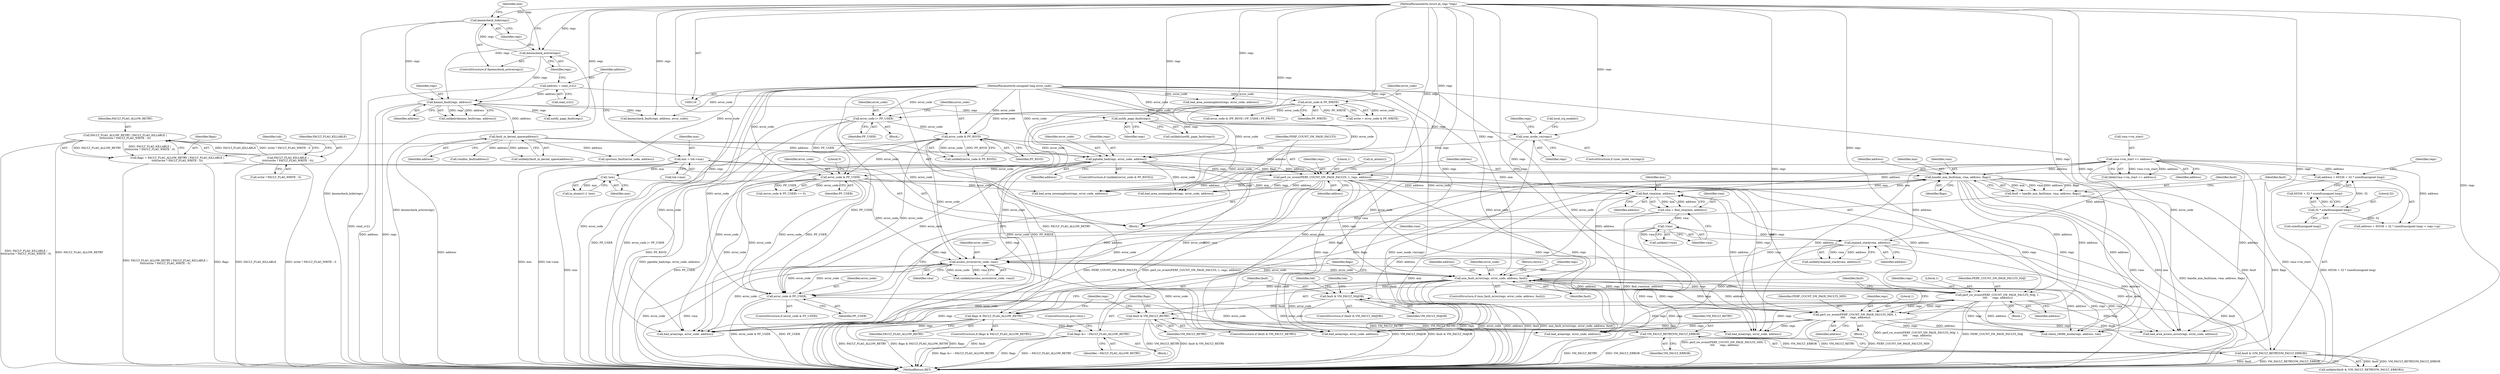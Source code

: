 digraph "0_linux_a8b0ca17b80e92faab46ee7179ba9e99ccb61233_52@API" {
"1000339" [label="(Call,address + 65536 + 32 * sizeof(unsigned long))"];
"1000311" [label="(Call,vma->vm_start <= address)"];
"1000296" [label="(Call,find_vma(mm, address))"];
"1000250" [label="(Call,!mm)"];
"1000145" [label="(Call,mm = tsk->mm)"];
"1000381" [label="(Call,handle_mm_fault(mm, vma, address, flags))"];
"1000370" [label="(Call,access_error(error_code, vma))"];
"1000395" [label="(Call,mm_fault_error(regs, error_code, address, fault))"];
"1000415" [label="(Call,perf_sw_event(PERF_COUNT_SW_PAGE_FAULTS_MAJ, 1,\n \t\t\t\t      regs, address))"];
"1000241" [label="(Call,perf_sw_event(PERF_COUNT_SW_PAGE_FAULTS, 1, regs, address))"];
"1000216" [label="(Call,user_mode_vm(regs))"];
"1000212" [label="(Call,notify_page_fault(regs))"];
"1000165" [label="(Call,kmmio_fault(regs, address))"];
"1000156" [label="(Call,kmemcheck_hide(regs))"];
"1000154" [label="(Call,kmemcheck_active(regs))"];
"1000117" [label="(MethodParameterIn,struct pt_regs *regs)"];
"1000150" [label="(Call,address = read_cr2())"];
"1000237" [label="(Call,pgtable_bad(regs, error_code, address))"];
"1000234" [label="(Call,error_code & PF_RSVD)"];
"1000220" [label="(Call,error_code |= PF_USER)"];
"1000128" [label="(Call,error_code & PF_WRITE)"];
"1000118" [label="(MethodParameterIn,unsigned long error_code)"];
"1000171" [label="(Call,fault_in_kernel_space(address))"];
"1000426" [label="(Call,perf_sw_event(PERF_COUNT_SW_PAGE_FAULTS_MIN, 1,\n \t\t\t\t      regs, address))"];
"1000388" [label="(Call,fault & (VM_FAULT_RETRY|VM_FAULT_ERROR))"];
"1000379" [label="(Call,fault = handle_mm_fault(mm, vma, address, flags))"];
"1000390" [label="(Call,VM_FAULT_RETRY|VM_FAULT_ERROR)"];
"1000432" [label="(Call,fault & VM_FAULT_RETRY)"];
"1000407" [label="(Call,fault & VM_FAULT_MAJOR)"];
"1000332" [label="(Call,error_code & PF_USER)"];
"1000270" [label="(Call,error_code & PF_USER)"];
"1000301" [label="(Call,!vma)"];
"1000294" [label="(Call,vma = find_vma(mm, address))"];
"1000358" [label="(Call,expand_stack(vma, address))"];
"1000436" [label="(Call,flags &= ~FAULT_FLAG_ALLOW_RETRY)"];
"1000402" [label="(Call,flags & FAULT_FLAG_ALLOW_RETRY)"];
"1000134" [label="(Call,FAULT_FLAG_ALLOW_RETRY | FAULT_FLAG_KILLABLE |\n\t\t\t\t\t(write ? FAULT_FLAG_WRITE : 0))"];
"1000136" [label="(Call,FAULT_FLAG_KILLABLE |\n\t\t\t\t\t(write ? FAULT_FLAG_WRITE : 0))"];
"1000132" [label="(Call,flags = FAULT_FLAG_ALLOW_RETRY | FAULT_FLAG_KILLABLE |\n\t\t\t\t\t(write ? FAULT_FLAG_WRITE : 0))"];
"1000343" [label="(Call,32 * sizeof(unsigned long))"];
"1000241" [label="(Call,perf_sw_event(PERF_COUNT_SW_PAGE_FAULTS, 1, regs, address))"];
"1000243" [label="(Literal,1)"];
"1000269" [label="(Call,(error_code & PF_USER) == 0)"];
"1000383" [label="(Identifier,vma)"];
"1000435" [label="(Block,)"];
"1000170" [label="(Call,unlikely(fault_in_kernel_space(address)))"];
"1000332" [label="(Call,error_code & PF_USER)"];
"1000222" [label="(Identifier,PF_USER)"];
"1000152" [label="(Call,read_cr2())"];
"1000118" [label="(MethodParameterIn,unsigned long error_code)"];
"1000432" [label="(Call,fault & VM_FAULT_RETRY)"];
"1000147" [label="(Call,tsk->mm)"];
"1000249" [label="(Call,in_atomic())"];
"1000133" [label="(Identifier,flags)"];
"1000348" [label="(Identifier,regs)"];
"1000404" [label="(Identifier,FAULT_FLAG_ALLOW_RETRY)"];
"1000344" [label="(Literal,32)"];
"1000433" [label="(Identifier,fault)"];
"1000331" [label="(ControlStructure,if (error_code & PF_USER))"];
"1000171" [label="(Call,fault_in_kernel_space(address))"];
"1000413" [label="(Identifier,tsk)"];
"1000212" [label="(Call,notify_page_fault(regs))"];
"1000129" [label="(Identifier,error_code)"];
"1000137" [label="(Identifier,FAULT_FLAG_KILLABLE)"];
"1000410" [label="(Block,)"];
"1000370" [label="(Call,access_error(error_code, vma))"];
"1000157" [label="(Identifier,regs)"];
"1000228" [label="(Identifier,regs)"];
"1000161" [label="(Identifier,mm)"];
"1000134" [label="(Call,FAULT_FLAG_ALLOW_RETRY | FAULT_FLAG_KILLABLE |\n\t\t\t\t\t(write ? FAULT_FLAG_WRITE : 0))"];
"1000132" [label="(Call,flags = FAULT_FLAG_ALLOW_RETRY | FAULT_FLAG_KILLABLE |\n\t\t\t\t\t(write ? FAULT_FLAG_WRITE : 0))"];
"1000234" [label="(Call,error_code & PF_RSVD)"];
"1000333" [label="(Identifier,error_code)"];
"1000371" [label="(Identifier,error_code)"];
"1000424" [label="(Identifier,tsk)"];
"1000271" [label="(Identifier,error_code)"];
"1000311" [label="(Call,vma->vm_start <= address)"];
"1000381" [label="(Call,handle_mm_fault(mm, vma, address, flags))"];
"1000343" [label="(Call,32 * sizeof(unsigned long))"];
"1000146" [label="(Identifier,mm)"];
"1000219" [label="(Call,local_irq_enable())"];
"1000394" [label="(ControlStructure,if (mm_fault_error(regs, error_code, address, fault)))"];
"1000242" [label="(Identifier,PERF_COUNT_SW_PAGE_FAULTS)"];
"1000176" [label="(Call,error_code & (PF_RSVD | PF_USER | PF_PROT))"];
"1000310" [label="(Call,likely(vma->vm_start <= address))"];
"1000280" [label="(Call,bad_area_nosemaphore(regs, error_code, address))"];
"1000403" [label="(Identifier,flags)"];
"1000245" [label="(Identifier,address)"];
"1000128" [label="(Call,error_code & PF_WRITE)"];
"1000398" [label="(Identifier,address)"];
"1000205" [label="(Call,bad_area_nosemaphore(regs, error_code, address))"];
"1000407" [label="(Call,fault & VM_FAULT_MAJOR)"];
"1000419" [label="(Identifier,address)"];
"1000434" [label="(Identifier,VM_FAULT_RETRY)"];
"1000244" [label="(Identifier,regs)"];
"1000429" [label="(Identifier,regs)"];
"1000440" [label="(Call,check_v8086_mode(regs, address, tsk))"];
"1000334" [label="(Identifier,PF_USER)"];
"1000358" [label="(Call,expand_stack(vma, address))"];
"1000138" [label="(Call,write ? FAULT_FLAG_WRITE : 0)"];
"1000406" [label="(ControlStructure,if (fault & VM_FAULT_MAJOR))"];
"1000304" [label="(Call,bad_area(regs, error_code, address))"];
"1000202" [label="(Call,notify_page_fault(regs))"];
"1000302" [label="(Identifier,vma)"];
"1000143" [label="(Identifier,tsk)"];
"1000438" [label="(Identifier,~FAULT_FLAG_ALLOW_RETRY)"];
"1000216" [label="(Call,user_mode_vm(regs))"];
"1000130" [label="(Identifier,PF_WRITE)"];
"1000430" [label="(Identifier,address)"];
"1000238" [label="(Identifier,regs)"];
"1000250" [label="(Call,!mm)"];
"1000117" [label="(MethodParameterIn,struct pt_regs *regs)"];
"1000172" [label="(Identifier,address)"];
"1000191" [label="(Call,kmemcheck_fault(regs, address, error_code))"];
"1000301" [label="(Call,!vma)"];
"1000389" [label="(Identifier,fault)"];
"1000392" [label="(Identifier,VM_FAULT_ERROR)"];
"1000441" [label="(Identifier,regs)"];
"1000397" [label="(Identifier,error_code)"];
"1000273" [label="(Literal,0)"];
"1000345" [label="(Call,sizeof(unsigned long))"];
"1000232" [label="(ControlStructure,if (unlikely(error_code & PF_RSVD)))"];
"1000380" [label="(Identifier,fault)"];
"1000395" [label="(Call,mm_fault_error(regs, error_code, address, fault))"];
"1000251" [label="(Identifier,mm)"];
"1000126" [label="(Call,write = error_code & PF_WRITE)"];
"1000270" [label="(Call,error_code & PF_USER)"];
"1000233" [label="(Call,unlikely(error_code & PF_RSVD))"];
"1000385" [label="(Identifier,flags)"];
"1000213" [label="(Identifier,regs)"];
"1000426" [label="(Call,perf_sw_event(PERF_COUNT_SW_PAGE_FAULTS_MIN, 1,\n \t\t\t\t      regs, address))"];
"1000418" [label="(Identifier,regs)"];
"1000154" [label="(Call,kmemcheck_active(regs))"];
"1000186" [label="(Call,vmalloc_fault(address))"];
"1000315" [label="(Identifier,address)"];
"1000379" [label="(Call,fault = handle_mm_fault(mm, vma, address, flags))"];
"1000400" [label="(Return,return;)"];
"1000362" [label="(Call,bad_area(regs, error_code, address))"];
"1000215" [label="(ControlStructure,if (user_mode_vm(regs)))"];
"1000326" [label="(Call,bad_area(regs, error_code, address))"];
"1000339" [label="(Call,address + 65536 + 32 * sizeof(unsigned long))"];
"1000391" [label="(Identifier,VM_FAULT_RETRY)"];
"1000167" [label="(Identifier,address)"];
"1000153" [label="(ControlStructure,if (kmemcheck_active(regs)))"];
"1000217" [label="(Identifier,regs)"];
"1000351" [label="(Call,bad_area(regs, error_code, address))"];
"1000295" [label="(Identifier,vma)"];
"1000417" [label="(Literal,1)"];
"1000360" [label="(Identifier,address)"];
"1000155" [label="(Identifier,regs)"];
"1000341" [label="(Call,65536 + 32 * sizeof(unsigned long))"];
"1000384" [label="(Identifier,address)"];
"1000220" [label="(Call,error_code |= PF_USER)"];
"1000431" [label="(ControlStructure,if (fault & VM_FAULT_RETRY))"];
"1000135" [label="(Identifier,FAULT_FLAG_ALLOW_RETRY)"];
"1000239" [label="(Identifier,error_code)"];
"1000382" [label="(Identifier,mm)"];
"1000399" [label="(Identifier,fault)"];
"1000390" [label="(Call,VM_FAULT_RETRY|VM_FAULT_ERROR)"];
"1000297" [label="(Identifier,mm)"];
"1000298" [label="(Identifier,address)"];
"1000272" [label="(Identifier,PF_USER)"];
"1000165" [label="(Call,kmmio_fault(regs, address))"];
"1000300" [label="(Call,unlikely(!vma))"];
"1000197" [label="(Call,spurious_fault(error_code, address))"];
"1000428" [label="(Literal,1)"];
"1000164" [label="(Call,unlikely(kmmio_fault(regs, address)))"];
"1000401" [label="(ControlStructure,if (flags & FAULT_FLAG_ALLOW_RETRY))"];
"1000357" [label="(Call,unlikely(expand_stack(vma, address)))"];
"1000237" [label="(Call,pgtable_bad(regs, error_code, address))"];
"1000436" [label="(Call,flags &= ~FAULT_FLAG_ALLOW_RETRY)"];
"1000296" [label="(Call,find_vma(mm, address))"];
"1000235" [label="(Identifier,error_code)"];
"1000415" [label="(Call,perf_sw_event(PERF_COUNT_SW_PAGE_FAULTS_MAJ, 1,\n \t\t\t\t      regs, address))"];
"1000388" [label="(Call,fault & (VM_FAULT_RETRY|VM_FAULT_ERROR))"];
"1000166" [label="(Identifier,regs)"];
"1000218" [label="(Block,)"];
"1000437" [label="(Identifier,flags)"];
"1000387" [label="(Call,unlikely(fault & (VM_FAULT_RETRY|VM_FAULT_ERROR)))"];
"1000248" [label="(Call,in_atomic() || !mm)"];
"1000408" [label="(Identifier,fault)"];
"1000221" [label="(Identifier,error_code)"];
"1000294" [label="(Call,vma = find_vma(mm, address))"];
"1000338" [label="(Call,address + 65536 + 32 * sizeof(unsigned long) < regs->sp)"];
"1000427" [label="(Identifier,PERF_COUNT_SW_PAGE_FAULTS_MIN)"];
"1000151" [label="(Identifier,address)"];
"1000369" [label="(Call,unlikely(access_error(error_code, vma)))"];
"1000150" [label="(Call,address = read_cr2())"];
"1000136" [label="(Call,FAULT_FLAG_KILLABLE |\n\t\t\t\t\t(write ? FAULT_FLAG_WRITE : 0))"];
"1000253" [label="(Call,bad_area_nosemaphore(regs, error_code, address))"];
"1000374" [label="(Call,bad_area_access_error(regs, error_code, address))"];
"1000372" [label="(Identifier,vma)"];
"1000236" [label="(Identifier,PF_RSVD)"];
"1000240" [label="(Identifier,address)"];
"1000396" [label="(Identifier,regs)"];
"1000449" [label="(MethodReturn,RET)"];
"1000312" [label="(Call,vma->vm_start)"];
"1000340" [label="(Identifier,address)"];
"1000402" [label="(Call,flags & FAULT_FLAG_ALLOW_RETRY)"];
"1000416" [label="(Identifier,PERF_COUNT_SW_PAGE_FAULTS_MAJ)"];
"1000359" [label="(Identifier,vma)"];
"1000439" [label="(ControlStructure,goto retry;)"];
"1000156" [label="(Call,kmemcheck_hide(regs))"];
"1000421" [label="(Block,)"];
"1000409" [label="(Identifier,VM_FAULT_MAJOR)"];
"1000119" [label="(Block,)"];
"1000211" [label="(Call,unlikely(notify_page_fault(regs)))"];
"1000145" [label="(Call,mm = tsk->mm)"];
"1000339" -> "1000338"  [label="AST: "];
"1000339" -> "1000341"  [label="CFG: "];
"1000340" -> "1000339"  [label="AST: "];
"1000341" -> "1000339"  [label="AST: "];
"1000348" -> "1000339"  [label="CFG: "];
"1000339" -> "1000449"  [label="DDG: 65536 + 32 * sizeof(unsigned long)"];
"1000311" -> "1000339"  [label="DDG: address"];
"1000343" -> "1000339"  [label="DDG: 32"];
"1000311" -> "1000310"  [label="AST: "];
"1000311" -> "1000315"  [label="CFG: "];
"1000312" -> "1000311"  [label="AST: "];
"1000315" -> "1000311"  [label="AST: "];
"1000310" -> "1000311"  [label="CFG: "];
"1000311" -> "1000449"  [label="DDG: vma->vm_start"];
"1000311" -> "1000310"  [label="DDG: vma->vm_start"];
"1000311" -> "1000310"  [label="DDG: address"];
"1000296" -> "1000311"  [label="DDG: address"];
"1000311" -> "1000326"  [label="DDG: address"];
"1000311" -> "1000338"  [label="DDG: address"];
"1000311" -> "1000351"  [label="DDG: address"];
"1000311" -> "1000358"  [label="DDG: address"];
"1000311" -> "1000374"  [label="DDG: address"];
"1000311" -> "1000381"  [label="DDG: address"];
"1000296" -> "1000294"  [label="AST: "];
"1000296" -> "1000298"  [label="CFG: "];
"1000297" -> "1000296"  [label="AST: "];
"1000298" -> "1000296"  [label="AST: "];
"1000294" -> "1000296"  [label="CFG: "];
"1000296" -> "1000449"  [label="DDG: mm"];
"1000296" -> "1000294"  [label="DDG: mm"];
"1000296" -> "1000294"  [label="DDG: address"];
"1000250" -> "1000296"  [label="DDG: mm"];
"1000381" -> "1000296"  [label="DDG: mm"];
"1000145" -> "1000296"  [label="DDG: mm"];
"1000415" -> "1000296"  [label="DDG: address"];
"1000241" -> "1000296"  [label="DDG: address"];
"1000426" -> "1000296"  [label="DDG: address"];
"1000296" -> "1000304"  [label="DDG: address"];
"1000296" -> "1000381"  [label="DDG: mm"];
"1000250" -> "1000248"  [label="AST: "];
"1000250" -> "1000251"  [label="CFG: "];
"1000251" -> "1000250"  [label="AST: "];
"1000248" -> "1000250"  [label="CFG: "];
"1000250" -> "1000449"  [label="DDG: mm"];
"1000250" -> "1000248"  [label="DDG: mm"];
"1000145" -> "1000250"  [label="DDG: mm"];
"1000145" -> "1000119"  [label="AST: "];
"1000145" -> "1000147"  [label="CFG: "];
"1000146" -> "1000145"  [label="AST: "];
"1000147" -> "1000145"  [label="AST: "];
"1000151" -> "1000145"  [label="CFG: "];
"1000145" -> "1000449"  [label="DDG: mm"];
"1000145" -> "1000449"  [label="DDG: tsk->mm"];
"1000381" -> "1000379"  [label="AST: "];
"1000381" -> "1000385"  [label="CFG: "];
"1000382" -> "1000381"  [label="AST: "];
"1000383" -> "1000381"  [label="AST: "];
"1000384" -> "1000381"  [label="AST: "];
"1000385" -> "1000381"  [label="AST: "];
"1000379" -> "1000381"  [label="CFG: "];
"1000381" -> "1000449"  [label="DDG: vma"];
"1000381" -> "1000449"  [label="DDG: mm"];
"1000381" -> "1000449"  [label="DDG: flags"];
"1000381" -> "1000379"  [label="DDG: mm"];
"1000381" -> "1000379"  [label="DDG: vma"];
"1000381" -> "1000379"  [label="DDG: address"];
"1000381" -> "1000379"  [label="DDG: flags"];
"1000370" -> "1000381"  [label="DDG: vma"];
"1000358" -> "1000381"  [label="DDG: address"];
"1000436" -> "1000381"  [label="DDG: flags"];
"1000132" -> "1000381"  [label="DDG: flags"];
"1000381" -> "1000395"  [label="DDG: address"];
"1000381" -> "1000402"  [label="DDG: flags"];
"1000381" -> "1000415"  [label="DDG: address"];
"1000381" -> "1000426"  [label="DDG: address"];
"1000381" -> "1000440"  [label="DDG: address"];
"1000370" -> "1000369"  [label="AST: "];
"1000370" -> "1000372"  [label="CFG: "];
"1000371" -> "1000370"  [label="AST: "];
"1000372" -> "1000370"  [label="AST: "];
"1000369" -> "1000370"  [label="CFG: "];
"1000370" -> "1000449"  [label="DDG: vma"];
"1000370" -> "1000449"  [label="DDG: error_code"];
"1000370" -> "1000304"  [label="DDG: error_code"];
"1000370" -> "1000326"  [label="DDG: error_code"];
"1000370" -> "1000332"  [label="DDG: error_code"];
"1000370" -> "1000369"  [label="DDG: error_code"];
"1000370" -> "1000369"  [label="DDG: vma"];
"1000395" -> "1000370"  [label="DDG: error_code"];
"1000332" -> "1000370"  [label="DDG: error_code"];
"1000237" -> "1000370"  [label="DDG: error_code"];
"1000234" -> "1000370"  [label="DDG: error_code"];
"1000270" -> "1000370"  [label="DDG: error_code"];
"1000118" -> "1000370"  [label="DDG: error_code"];
"1000301" -> "1000370"  [label="DDG: vma"];
"1000358" -> "1000370"  [label="DDG: vma"];
"1000370" -> "1000374"  [label="DDG: error_code"];
"1000370" -> "1000395"  [label="DDG: error_code"];
"1000395" -> "1000394"  [label="AST: "];
"1000395" -> "1000399"  [label="CFG: "];
"1000396" -> "1000395"  [label="AST: "];
"1000397" -> "1000395"  [label="AST: "];
"1000398" -> "1000395"  [label="AST: "];
"1000399" -> "1000395"  [label="AST: "];
"1000400" -> "1000395"  [label="CFG: "];
"1000403" -> "1000395"  [label="CFG: "];
"1000395" -> "1000449"  [label="DDG: regs"];
"1000395" -> "1000449"  [label="DDG: error_code"];
"1000395" -> "1000449"  [label="DDG: address"];
"1000395" -> "1000449"  [label="DDG: fault"];
"1000395" -> "1000449"  [label="DDG: mm_fault_error(regs, error_code, address, fault)"];
"1000395" -> "1000304"  [label="DDG: error_code"];
"1000395" -> "1000326"  [label="DDG: error_code"];
"1000395" -> "1000332"  [label="DDG: error_code"];
"1000415" -> "1000395"  [label="DDG: regs"];
"1000241" -> "1000395"  [label="DDG: regs"];
"1000426" -> "1000395"  [label="DDG: regs"];
"1000117" -> "1000395"  [label="DDG: regs"];
"1000118" -> "1000395"  [label="DDG: error_code"];
"1000388" -> "1000395"  [label="DDG: fault"];
"1000395" -> "1000407"  [label="DDG: fault"];
"1000395" -> "1000415"  [label="DDG: regs"];
"1000395" -> "1000415"  [label="DDG: address"];
"1000395" -> "1000426"  [label="DDG: regs"];
"1000395" -> "1000426"  [label="DDG: address"];
"1000395" -> "1000440"  [label="DDG: regs"];
"1000395" -> "1000440"  [label="DDG: address"];
"1000415" -> "1000410"  [label="AST: "];
"1000415" -> "1000419"  [label="CFG: "];
"1000416" -> "1000415"  [label="AST: "];
"1000417" -> "1000415"  [label="AST: "];
"1000418" -> "1000415"  [label="AST: "];
"1000419" -> "1000415"  [label="AST: "];
"1000433" -> "1000415"  [label="CFG: "];
"1000415" -> "1000449"  [label="DDG: PERF_COUNT_SW_PAGE_FAULTS_MAJ"];
"1000415" -> "1000449"  [label="DDG: perf_sw_event(PERF_COUNT_SW_PAGE_FAULTS_MAJ, 1,\n \t\t\t\t      regs, address)"];
"1000415" -> "1000304"  [label="DDG: regs"];
"1000415" -> "1000326"  [label="DDG: regs"];
"1000415" -> "1000351"  [label="DDG: regs"];
"1000415" -> "1000362"  [label="DDG: regs"];
"1000415" -> "1000374"  [label="DDG: regs"];
"1000241" -> "1000415"  [label="DDG: regs"];
"1000426" -> "1000415"  [label="DDG: regs"];
"1000117" -> "1000415"  [label="DDG: regs"];
"1000415" -> "1000426"  [label="DDG: regs"];
"1000415" -> "1000440"  [label="DDG: regs"];
"1000415" -> "1000440"  [label="DDG: address"];
"1000241" -> "1000119"  [label="AST: "];
"1000241" -> "1000245"  [label="CFG: "];
"1000242" -> "1000241"  [label="AST: "];
"1000243" -> "1000241"  [label="AST: "];
"1000244" -> "1000241"  [label="AST: "];
"1000245" -> "1000241"  [label="AST: "];
"1000249" -> "1000241"  [label="CFG: "];
"1000241" -> "1000449"  [label="DDG: PERF_COUNT_SW_PAGE_FAULTS"];
"1000241" -> "1000449"  [label="DDG: perf_sw_event(PERF_COUNT_SW_PAGE_FAULTS, 1, regs, address)"];
"1000216" -> "1000241"  [label="DDG: regs"];
"1000237" -> "1000241"  [label="DDG: regs"];
"1000237" -> "1000241"  [label="DDG: address"];
"1000117" -> "1000241"  [label="DDG: regs"];
"1000171" -> "1000241"  [label="DDG: address"];
"1000241" -> "1000253"  [label="DDG: regs"];
"1000241" -> "1000253"  [label="DDG: address"];
"1000241" -> "1000280"  [label="DDG: regs"];
"1000241" -> "1000280"  [label="DDG: address"];
"1000241" -> "1000304"  [label="DDG: regs"];
"1000241" -> "1000326"  [label="DDG: regs"];
"1000241" -> "1000351"  [label="DDG: regs"];
"1000241" -> "1000362"  [label="DDG: regs"];
"1000241" -> "1000374"  [label="DDG: regs"];
"1000241" -> "1000426"  [label="DDG: regs"];
"1000241" -> "1000440"  [label="DDG: regs"];
"1000216" -> "1000215"  [label="AST: "];
"1000216" -> "1000217"  [label="CFG: "];
"1000217" -> "1000216"  [label="AST: "];
"1000219" -> "1000216"  [label="CFG: "];
"1000228" -> "1000216"  [label="CFG: "];
"1000216" -> "1000449"  [label="DDG: user_mode_vm(regs)"];
"1000212" -> "1000216"  [label="DDG: regs"];
"1000117" -> "1000216"  [label="DDG: regs"];
"1000216" -> "1000237"  [label="DDG: regs"];
"1000212" -> "1000211"  [label="AST: "];
"1000212" -> "1000213"  [label="CFG: "];
"1000213" -> "1000212"  [label="AST: "];
"1000211" -> "1000212"  [label="CFG: "];
"1000212" -> "1000449"  [label="DDG: regs"];
"1000212" -> "1000211"  [label="DDG: regs"];
"1000165" -> "1000212"  [label="DDG: regs"];
"1000117" -> "1000212"  [label="DDG: regs"];
"1000165" -> "1000164"  [label="AST: "];
"1000165" -> "1000167"  [label="CFG: "];
"1000166" -> "1000165"  [label="AST: "];
"1000167" -> "1000165"  [label="AST: "];
"1000164" -> "1000165"  [label="CFG: "];
"1000165" -> "1000449"  [label="DDG: regs"];
"1000165" -> "1000449"  [label="DDG: address"];
"1000165" -> "1000164"  [label="DDG: regs"];
"1000165" -> "1000164"  [label="DDG: address"];
"1000156" -> "1000165"  [label="DDG: regs"];
"1000154" -> "1000165"  [label="DDG: regs"];
"1000117" -> "1000165"  [label="DDG: regs"];
"1000150" -> "1000165"  [label="DDG: address"];
"1000165" -> "1000171"  [label="DDG: address"];
"1000165" -> "1000191"  [label="DDG: regs"];
"1000165" -> "1000202"  [label="DDG: regs"];
"1000156" -> "1000153"  [label="AST: "];
"1000156" -> "1000157"  [label="CFG: "];
"1000157" -> "1000156"  [label="AST: "];
"1000161" -> "1000156"  [label="CFG: "];
"1000156" -> "1000449"  [label="DDG: kmemcheck_hide(regs)"];
"1000154" -> "1000156"  [label="DDG: regs"];
"1000117" -> "1000156"  [label="DDG: regs"];
"1000154" -> "1000153"  [label="AST: "];
"1000154" -> "1000155"  [label="CFG: "];
"1000155" -> "1000154"  [label="AST: "];
"1000157" -> "1000154"  [label="CFG: "];
"1000161" -> "1000154"  [label="CFG: "];
"1000154" -> "1000449"  [label="DDG: kmemcheck_active(regs)"];
"1000117" -> "1000154"  [label="DDG: regs"];
"1000117" -> "1000116"  [label="AST: "];
"1000117" -> "1000449"  [label="DDG: regs"];
"1000117" -> "1000191"  [label="DDG: regs"];
"1000117" -> "1000202"  [label="DDG: regs"];
"1000117" -> "1000205"  [label="DDG: regs"];
"1000117" -> "1000237"  [label="DDG: regs"];
"1000117" -> "1000253"  [label="DDG: regs"];
"1000117" -> "1000280"  [label="DDG: regs"];
"1000117" -> "1000304"  [label="DDG: regs"];
"1000117" -> "1000326"  [label="DDG: regs"];
"1000117" -> "1000351"  [label="DDG: regs"];
"1000117" -> "1000362"  [label="DDG: regs"];
"1000117" -> "1000374"  [label="DDG: regs"];
"1000117" -> "1000426"  [label="DDG: regs"];
"1000117" -> "1000440"  [label="DDG: regs"];
"1000150" -> "1000119"  [label="AST: "];
"1000150" -> "1000152"  [label="CFG: "];
"1000151" -> "1000150"  [label="AST: "];
"1000152" -> "1000150"  [label="AST: "];
"1000155" -> "1000150"  [label="CFG: "];
"1000150" -> "1000449"  [label="DDG: read_cr2()"];
"1000237" -> "1000232"  [label="AST: "];
"1000237" -> "1000240"  [label="CFG: "];
"1000238" -> "1000237"  [label="AST: "];
"1000239" -> "1000237"  [label="AST: "];
"1000240" -> "1000237"  [label="AST: "];
"1000242" -> "1000237"  [label="CFG: "];
"1000237" -> "1000449"  [label="DDG: pgtable_bad(regs, error_code, address)"];
"1000234" -> "1000237"  [label="DDG: error_code"];
"1000118" -> "1000237"  [label="DDG: error_code"];
"1000171" -> "1000237"  [label="DDG: address"];
"1000237" -> "1000253"  [label="DDG: error_code"];
"1000237" -> "1000270"  [label="DDG: error_code"];
"1000237" -> "1000304"  [label="DDG: error_code"];
"1000237" -> "1000326"  [label="DDG: error_code"];
"1000237" -> "1000332"  [label="DDG: error_code"];
"1000234" -> "1000233"  [label="AST: "];
"1000234" -> "1000236"  [label="CFG: "];
"1000235" -> "1000234"  [label="AST: "];
"1000236" -> "1000234"  [label="AST: "];
"1000233" -> "1000234"  [label="CFG: "];
"1000234" -> "1000449"  [label="DDG: PF_RSVD"];
"1000234" -> "1000233"  [label="DDG: error_code"];
"1000234" -> "1000233"  [label="DDG: PF_RSVD"];
"1000220" -> "1000234"  [label="DDG: error_code"];
"1000128" -> "1000234"  [label="DDG: error_code"];
"1000118" -> "1000234"  [label="DDG: error_code"];
"1000234" -> "1000253"  [label="DDG: error_code"];
"1000234" -> "1000270"  [label="DDG: error_code"];
"1000234" -> "1000304"  [label="DDG: error_code"];
"1000234" -> "1000326"  [label="DDG: error_code"];
"1000234" -> "1000332"  [label="DDG: error_code"];
"1000220" -> "1000218"  [label="AST: "];
"1000220" -> "1000222"  [label="CFG: "];
"1000221" -> "1000220"  [label="AST: "];
"1000222" -> "1000220"  [label="AST: "];
"1000235" -> "1000220"  [label="CFG: "];
"1000220" -> "1000449"  [label="DDG: PF_USER"];
"1000220" -> "1000449"  [label="DDG: error_code |= PF_USER"];
"1000128" -> "1000220"  [label="DDG: error_code"];
"1000118" -> "1000220"  [label="DDG: error_code"];
"1000220" -> "1000270"  [label="DDG: PF_USER"];
"1000220" -> "1000332"  [label="DDG: PF_USER"];
"1000128" -> "1000126"  [label="AST: "];
"1000128" -> "1000130"  [label="CFG: "];
"1000129" -> "1000128"  [label="AST: "];
"1000130" -> "1000128"  [label="AST: "];
"1000126" -> "1000128"  [label="CFG: "];
"1000128" -> "1000449"  [label="DDG: PF_WRITE"];
"1000128" -> "1000449"  [label="DDG: error_code"];
"1000128" -> "1000126"  [label="DDG: error_code"];
"1000128" -> "1000126"  [label="DDG: PF_WRITE"];
"1000118" -> "1000128"  [label="DDG: error_code"];
"1000128" -> "1000176"  [label="DDG: error_code"];
"1000118" -> "1000116"  [label="AST: "];
"1000118" -> "1000449"  [label="DDG: error_code"];
"1000118" -> "1000176"  [label="DDG: error_code"];
"1000118" -> "1000191"  [label="DDG: error_code"];
"1000118" -> "1000197"  [label="DDG: error_code"];
"1000118" -> "1000205"  [label="DDG: error_code"];
"1000118" -> "1000253"  [label="DDG: error_code"];
"1000118" -> "1000270"  [label="DDG: error_code"];
"1000118" -> "1000280"  [label="DDG: error_code"];
"1000118" -> "1000304"  [label="DDG: error_code"];
"1000118" -> "1000326"  [label="DDG: error_code"];
"1000118" -> "1000332"  [label="DDG: error_code"];
"1000118" -> "1000351"  [label="DDG: error_code"];
"1000118" -> "1000362"  [label="DDG: error_code"];
"1000118" -> "1000374"  [label="DDG: error_code"];
"1000171" -> "1000170"  [label="AST: "];
"1000171" -> "1000172"  [label="CFG: "];
"1000172" -> "1000171"  [label="AST: "];
"1000170" -> "1000171"  [label="CFG: "];
"1000171" -> "1000449"  [label="DDG: address"];
"1000171" -> "1000170"  [label="DDG: address"];
"1000171" -> "1000186"  [label="DDG: address"];
"1000171" -> "1000197"  [label="DDG: address"];
"1000426" -> "1000421"  [label="AST: "];
"1000426" -> "1000430"  [label="CFG: "];
"1000427" -> "1000426"  [label="AST: "];
"1000428" -> "1000426"  [label="AST: "];
"1000429" -> "1000426"  [label="AST: "];
"1000430" -> "1000426"  [label="AST: "];
"1000433" -> "1000426"  [label="CFG: "];
"1000426" -> "1000449"  [label="DDG: PERF_COUNT_SW_PAGE_FAULTS_MIN"];
"1000426" -> "1000449"  [label="DDG: perf_sw_event(PERF_COUNT_SW_PAGE_FAULTS_MIN, 1,\n \t\t\t\t      regs, address)"];
"1000426" -> "1000304"  [label="DDG: regs"];
"1000426" -> "1000326"  [label="DDG: regs"];
"1000426" -> "1000351"  [label="DDG: regs"];
"1000426" -> "1000362"  [label="DDG: regs"];
"1000426" -> "1000374"  [label="DDG: regs"];
"1000426" -> "1000440"  [label="DDG: regs"];
"1000426" -> "1000440"  [label="DDG: address"];
"1000388" -> "1000387"  [label="AST: "];
"1000388" -> "1000390"  [label="CFG: "];
"1000389" -> "1000388"  [label="AST: "];
"1000390" -> "1000388"  [label="AST: "];
"1000387" -> "1000388"  [label="CFG: "];
"1000388" -> "1000449"  [label="DDG: fault"];
"1000388" -> "1000449"  [label="DDG: VM_FAULT_RETRY|VM_FAULT_ERROR"];
"1000388" -> "1000387"  [label="DDG: fault"];
"1000388" -> "1000387"  [label="DDG: VM_FAULT_RETRY|VM_FAULT_ERROR"];
"1000379" -> "1000388"  [label="DDG: fault"];
"1000390" -> "1000388"  [label="DDG: VM_FAULT_RETRY"];
"1000390" -> "1000388"  [label="DDG: VM_FAULT_ERROR"];
"1000388" -> "1000407"  [label="DDG: fault"];
"1000379" -> "1000119"  [label="AST: "];
"1000380" -> "1000379"  [label="AST: "];
"1000389" -> "1000379"  [label="CFG: "];
"1000379" -> "1000449"  [label="DDG: handle_mm_fault(mm, vma, address, flags)"];
"1000390" -> "1000392"  [label="CFG: "];
"1000391" -> "1000390"  [label="AST: "];
"1000392" -> "1000390"  [label="AST: "];
"1000390" -> "1000449"  [label="DDG: VM_FAULT_ERROR"];
"1000390" -> "1000449"  [label="DDG: VM_FAULT_RETRY"];
"1000432" -> "1000390"  [label="DDG: VM_FAULT_RETRY"];
"1000390" -> "1000432"  [label="DDG: VM_FAULT_RETRY"];
"1000432" -> "1000431"  [label="AST: "];
"1000432" -> "1000434"  [label="CFG: "];
"1000433" -> "1000432"  [label="AST: "];
"1000434" -> "1000432"  [label="AST: "];
"1000437" -> "1000432"  [label="CFG: "];
"1000441" -> "1000432"  [label="CFG: "];
"1000432" -> "1000449"  [label="DDG: VM_FAULT_RETRY"];
"1000432" -> "1000449"  [label="DDG: fault & VM_FAULT_RETRY"];
"1000432" -> "1000449"  [label="DDG: fault"];
"1000407" -> "1000432"  [label="DDG: fault"];
"1000407" -> "1000406"  [label="AST: "];
"1000407" -> "1000409"  [label="CFG: "];
"1000408" -> "1000407"  [label="AST: "];
"1000409" -> "1000407"  [label="AST: "];
"1000413" -> "1000407"  [label="CFG: "];
"1000424" -> "1000407"  [label="CFG: "];
"1000407" -> "1000449"  [label="DDG: VM_FAULT_MAJOR"];
"1000407" -> "1000449"  [label="DDG: fault & VM_FAULT_MAJOR"];
"1000332" -> "1000331"  [label="AST: "];
"1000332" -> "1000334"  [label="CFG: "];
"1000333" -> "1000332"  [label="AST: "];
"1000334" -> "1000332"  [label="AST: "];
"1000340" -> "1000332"  [label="CFG: "];
"1000359" -> "1000332"  [label="CFG: "];
"1000332" -> "1000449"  [label="DDG: PF_USER"];
"1000332" -> "1000449"  [label="DDG: error_code & PF_USER"];
"1000270" -> "1000332"  [label="DDG: error_code"];
"1000270" -> "1000332"  [label="DDG: PF_USER"];
"1000332" -> "1000351"  [label="DDG: error_code"];
"1000332" -> "1000362"  [label="DDG: error_code"];
"1000270" -> "1000269"  [label="AST: "];
"1000270" -> "1000272"  [label="CFG: "];
"1000271" -> "1000270"  [label="AST: "];
"1000272" -> "1000270"  [label="AST: "];
"1000273" -> "1000270"  [label="CFG: "];
"1000270" -> "1000449"  [label="DDG: PF_USER"];
"1000270" -> "1000269"  [label="DDG: error_code"];
"1000270" -> "1000269"  [label="DDG: PF_USER"];
"1000270" -> "1000280"  [label="DDG: error_code"];
"1000270" -> "1000304"  [label="DDG: error_code"];
"1000270" -> "1000326"  [label="DDG: error_code"];
"1000301" -> "1000300"  [label="AST: "];
"1000301" -> "1000302"  [label="CFG: "];
"1000302" -> "1000301"  [label="AST: "];
"1000300" -> "1000301"  [label="CFG: "];
"1000301" -> "1000449"  [label="DDG: vma"];
"1000301" -> "1000300"  [label="DDG: vma"];
"1000294" -> "1000301"  [label="DDG: vma"];
"1000301" -> "1000358"  [label="DDG: vma"];
"1000294" -> "1000119"  [label="AST: "];
"1000295" -> "1000294"  [label="AST: "];
"1000302" -> "1000294"  [label="CFG: "];
"1000294" -> "1000449"  [label="DDG: find_vma(mm, address)"];
"1000358" -> "1000357"  [label="AST: "];
"1000358" -> "1000360"  [label="CFG: "];
"1000359" -> "1000358"  [label="AST: "];
"1000360" -> "1000358"  [label="AST: "];
"1000357" -> "1000358"  [label="CFG: "];
"1000358" -> "1000449"  [label="DDG: vma"];
"1000358" -> "1000357"  [label="DDG: vma"];
"1000358" -> "1000357"  [label="DDG: address"];
"1000358" -> "1000362"  [label="DDG: address"];
"1000358" -> "1000374"  [label="DDG: address"];
"1000436" -> "1000435"  [label="AST: "];
"1000436" -> "1000438"  [label="CFG: "];
"1000437" -> "1000436"  [label="AST: "];
"1000438" -> "1000436"  [label="AST: "];
"1000439" -> "1000436"  [label="CFG: "];
"1000436" -> "1000449"  [label="DDG: flags &= ~FAULT_FLAG_ALLOW_RETRY"];
"1000436" -> "1000449"  [label="DDG: flags"];
"1000436" -> "1000449"  [label="DDG: ~FAULT_FLAG_ALLOW_RETRY"];
"1000402" -> "1000436"  [label="DDG: flags"];
"1000402" -> "1000401"  [label="AST: "];
"1000402" -> "1000404"  [label="CFG: "];
"1000403" -> "1000402"  [label="AST: "];
"1000404" -> "1000402"  [label="AST: "];
"1000408" -> "1000402"  [label="CFG: "];
"1000441" -> "1000402"  [label="CFG: "];
"1000402" -> "1000449"  [label="DDG: FAULT_FLAG_ALLOW_RETRY"];
"1000402" -> "1000449"  [label="DDG: flags & FAULT_FLAG_ALLOW_RETRY"];
"1000402" -> "1000449"  [label="DDG: flags"];
"1000134" -> "1000402"  [label="DDG: FAULT_FLAG_ALLOW_RETRY"];
"1000134" -> "1000132"  [label="AST: "];
"1000134" -> "1000136"  [label="CFG: "];
"1000135" -> "1000134"  [label="AST: "];
"1000136" -> "1000134"  [label="AST: "];
"1000132" -> "1000134"  [label="CFG: "];
"1000134" -> "1000449"  [label="DDG: FAULT_FLAG_ALLOW_RETRY"];
"1000134" -> "1000449"  [label="DDG: FAULT_FLAG_KILLABLE |\n\t\t\t\t\t(write ? FAULT_FLAG_WRITE : 0)"];
"1000134" -> "1000132"  [label="DDG: FAULT_FLAG_ALLOW_RETRY"];
"1000134" -> "1000132"  [label="DDG: FAULT_FLAG_KILLABLE |\n\t\t\t\t\t(write ? FAULT_FLAG_WRITE : 0)"];
"1000136" -> "1000134"  [label="DDG: FAULT_FLAG_KILLABLE"];
"1000136" -> "1000134"  [label="DDG: write ? FAULT_FLAG_WRITE : 0"];
"1000136" -> "1000138"  [label="CFG: "];
"1000137" -> "1000136"  [label="AST: "];
"1000138" -> "1000136"  [label="AST: "];
"1000136" -> "1000449"  [label="DDG: write ? FAULT_FLAG_WRITE : 0"];
"1000136" -> "1000449"  [label="DDG: FAULT_FLAG_KILLABLE"];
"1000132" -> "1000119"  [label="AST: "];
"1000133" -> "1000132"  [label="AST: "];
"1000143" -> "1000132"  [label="CFG: "];
"1000132" -> "1000449"  [label="DDG: FAULT_FLAG_ALLOW_RETRY | FAULT_FLAG_KILLABLE |\n\t\t\t\t\t(write ? FAULT_FLAG_WRITE : 0)"];
"1000132" -> "1000449"  [label="DDG: flags"];
"1000343" -> "1000341"  [label="AST: "];
"1000343" -> "1000345"  [label="CFG: "];
"1000344" -> "1000343"  [label="AST: "];
"1000345" -> "1000343"  [label="AST: "];
"1000341" -> "1000343"  [label="CFG: "];
"1000343" -> "1000338"  [label="DDG: 32"];
"1000343" -> "1000341"  [label="DDG: 32"];
}
